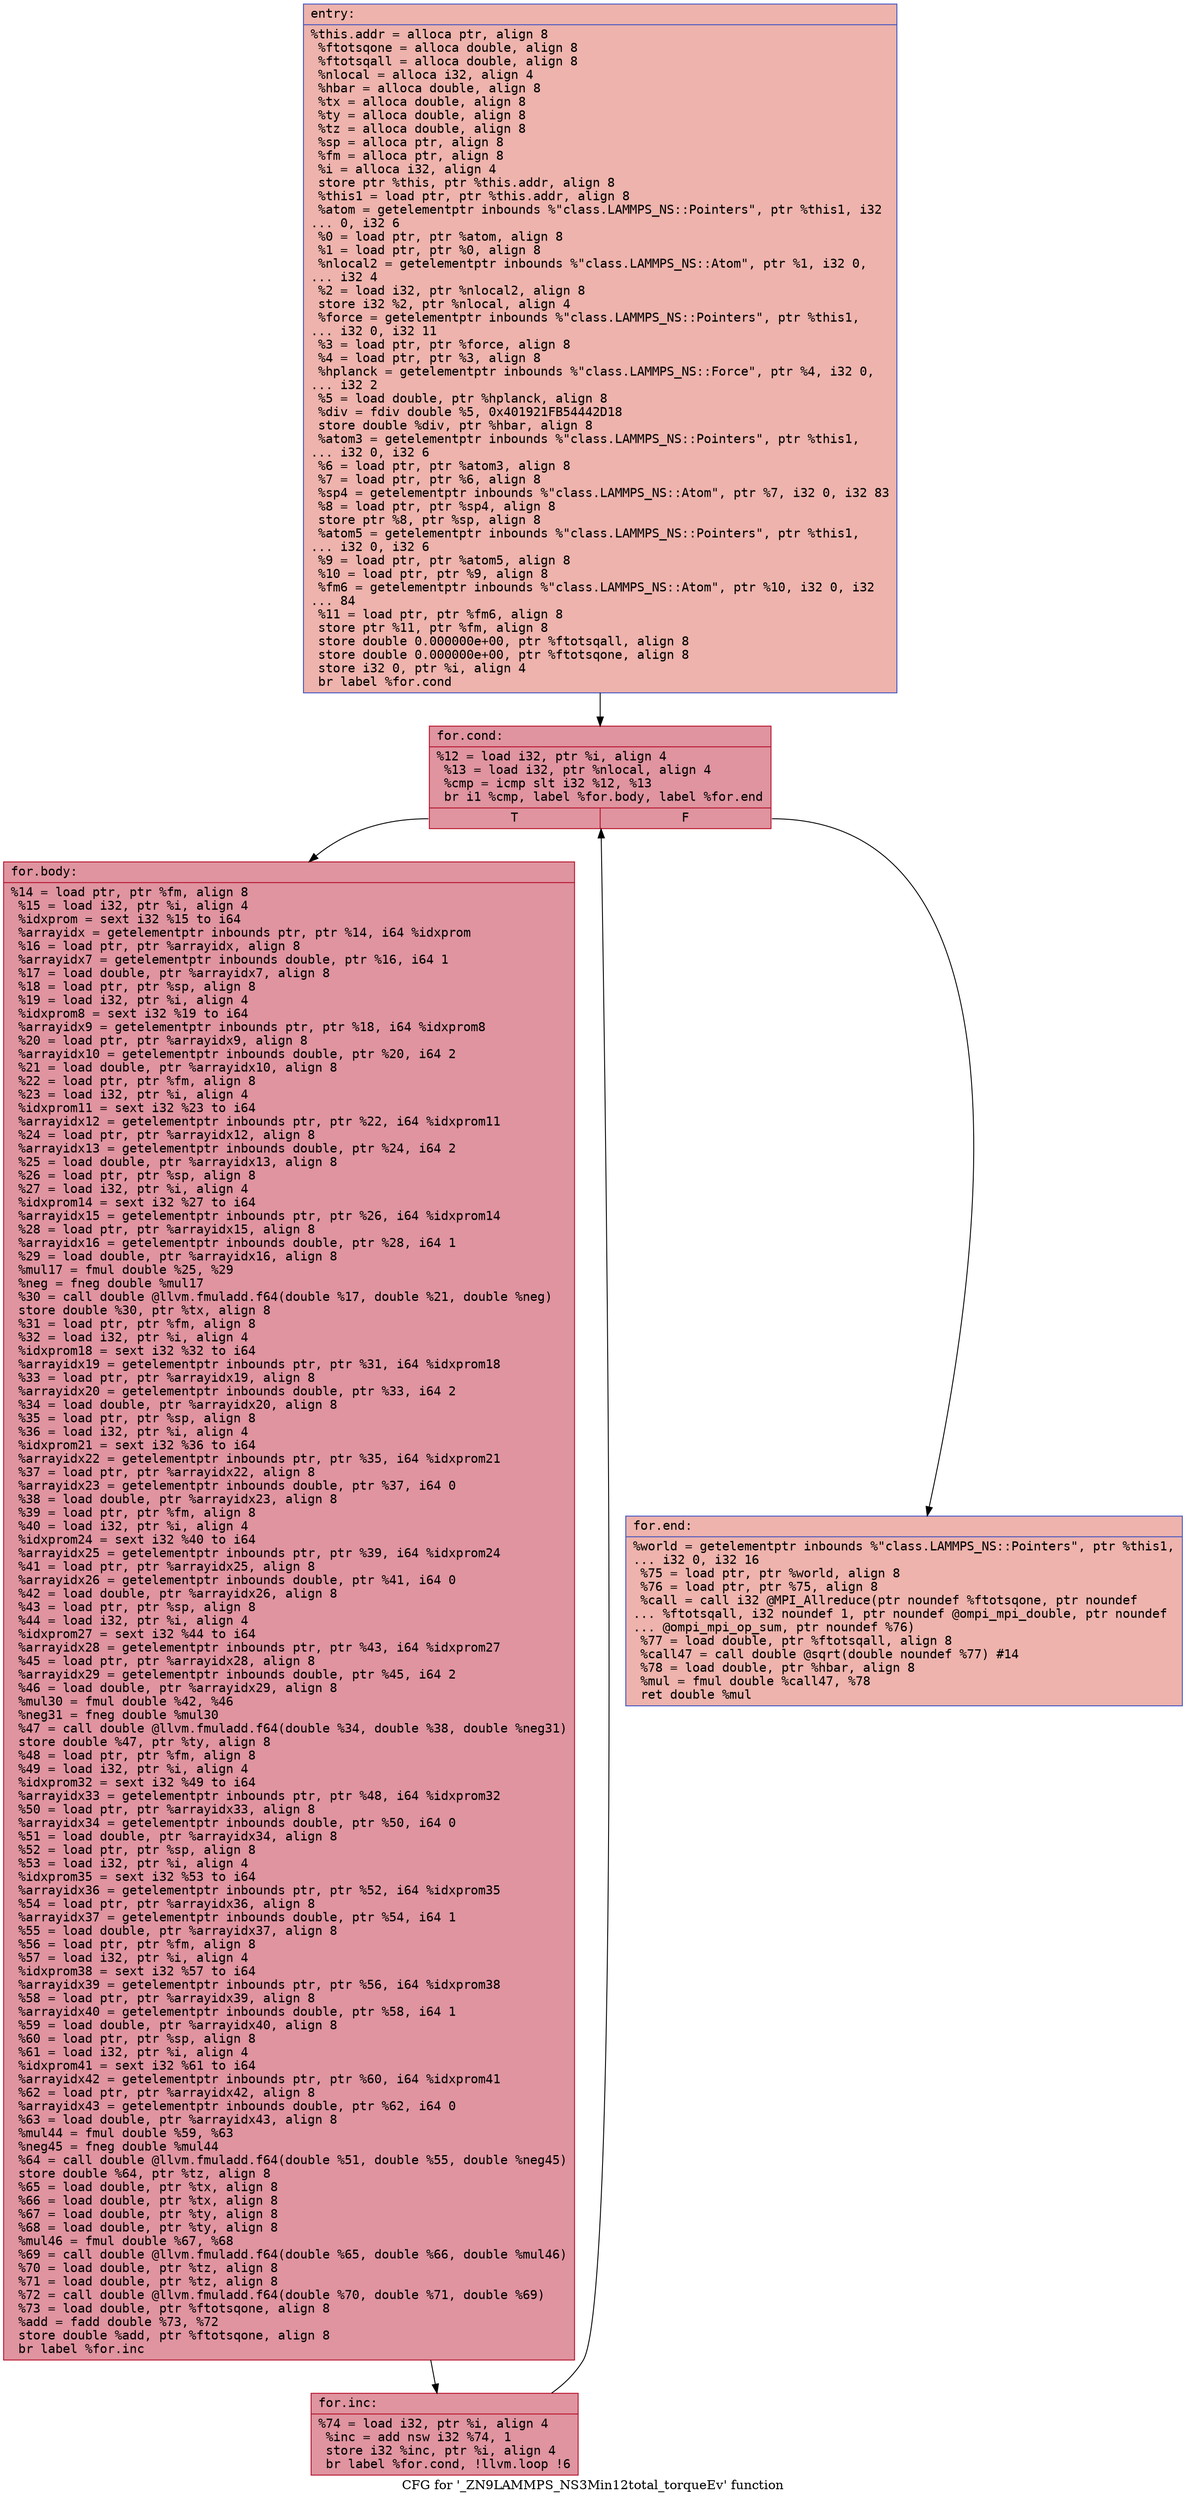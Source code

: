 digraph "CFG for '_ZN9LAMMPS_NS3Min12total_torqueEv' function" {
	label="CFG for '_ZN9LAMMPS_NS3Min12total_torqueEv' function";

	Node0x55814ac982b0 [shape=record,color="#3d50c3ff", style=filled, fillcolor="#d6524470" fontname="Courier",label="{entry:\l|  %this.addr = alloca ptr, align 8\l  %ftotsqone = alloca double, align 8\l  %ftotsqall = alloca double, align 8\l  %nlocal = alloca i32, align 4\l  %hbar = alloca double, align 8\l  %tx = alloca double, align 8\l  %ty = alloca double, align 8\l  %tz = alloca double, align 8\l  %sp = alloca ptr, align 8\l  %fm = alloca ptr, align 8\l  %i = alloca i32, align 4\l  store ptr %this, ptr %this.addr, align 8\l  %this1 = load ptr, ptr %this.addr, align 8\l  %atom = getelementptr inbounds %\"class.LAMMPS_NS::Pointers\", ptr %this1, i32\l... 0, i32 6\l  %0 = load ptr, ptr %atom, align 8\l  %1 = load ptr, ptr %0, align 8\l  %nlocal2 = getelementptr inbounds %\"class.LAMMPS_NS::Atom\", ptr %1, i32 0,\l... i32 4\l  %2 = load i32, ptr %nlocal2, align 8\l  store i32 %2, ptr %nlocal, align 4\l  %force = getelementptr inbounds %\"class.LAMMPS_NS::Pointers\", ptr %this1,\l... i32 0, i32 11\l  %3 = load ptr, ptr %force, align 8\l  %4 = load ptr, ptr %3, align 8\l  %hplanck = getelementptr inbounds %\"class.LAMMPS_NS::Force\", ptr %4, i32 0,\l... i32 2\l  %5 = load double, ptr %hplanck, align 8\l  %div = fdiv double %5, 0x401921FB54442D18\l  store double %div, ptr %hbar, align 8\l  %atom3 = getelementptr inbounds %\"class.LAMMPS_NS::Pointers\", ptr %this1,\l... i32 0, i32 6\l  %6 = load ptr, ptr %atom3, align 8\l  %7 = load ptr, ptr %6, align 8\l  %sp4 = getelementptr inbounds %\"class.LAMMPS_NS::Atom\", ptr %7, i32 0, i32 83\l  %8 = load ptr, ptr %sp4, align 8\l  store ptr %8, ptr %sp, align 8\l  %atom5 = getelementptr inbounds %\"class.LAMMPS_NS::Pointers\", ptr %this1,\l... i32 0, i32 6\l  %9 = load ptr, ptr %atom5, align 8\l  %10 = load ptr, ptr %9, align 8\l  %fm6 = getelementptr inbounds %\"class.LAMMPS_NS::Atom\", ptr %10, i32 0, i32\l... 84\l  %11 = load ptr, ptr %fm6, align 8\l  store ptr %11, ptr %fm, align 8\l  store double 0.000000e+00, ptr %ftotsqall, align 8\l  store double 0.000000e+00, ptr %ftotsqone, align 8\l  store i32 0, ptr %i, align 4\l  br label %for.cond\l}"];
	Node0x55814ac982b0 -> Node0x55814ac98740[tooltip="entry -> for.cond\nProbability 100.00%" ];
	Node0x55814ac98740 [shape=record,color="#b70d28ff", style=filled, fillcolor="#b70d2870" fontname="Courier",label="{for.cond:\l|  %12 = load i32, ptr %i, align 4\l  %13 = load i32, ptr %nlocal, align 4\l  %cmp = icmp slt i32 %12, %13\l  br i1 %cmp, label %for.body, label %for.end\l|{<s0>T|<s1>F}}"];
	Node0x55814ac98740:s0 -> Node0x55814ac9d1c0[tooltip="for.cond -> for.body\nProbability 96.88%" ];
	Node0x55814ac98740:s1 -> Node0x55814ac9d240[tooltip="for.cond -> for.end\nProbability 3.12%" ];
	Node0x55814ac9d1c0 [shape=record,color="#b70d28ff", style=filled, fillcolor="#b70d2870" fontname="Courier",label="{for.body:\l|  %14 = load ptr, ptr %fm, align 8\l  %15 = load i32, ptr %i, align 4\l  %idxprom = sext i32 %15 to i64\l  %arrayidx = getelementptr inbounds ptr, ptr %14, i64 %idxprom\l  %16 = load ptr, ptr %arrayidx, align 8\l  %arrayidx7 = getelementptr inbounds double, ptr %16, i64 1\l  %17 = load double, ptr %arrayidx7, align 8\l  %18 = load ptr, ptr %sp, align 8\l  %19 = load i32, ptr %i, align 4\l  %idxprom8 = sext i32 %19 to i64\l  %arrayidx9 = getelementptr inbounds ptr, ptr %18, i64 %idxprom8\l  %20 = load ptr, ptr %arrayidx9, align 8\l  %arrayidx10 = getelementptr inbounds double, ptr %20, i64 2\l  %21 = load double, ptr %arrayidx10, align 8\l  %22 = load ptr, ptr %fm, align 8\l  %23 = load i32, ptr %i, align 4\l  %idxprom11 = sext i32 %23 to i64\l  %arrayidx12 = getelementptr inbounds ptr, ptr %22, i64 %idxprom11\l  %24 = load ptr, ptr %arrayidx12, align 8\l  %arrayidx13 = getelementptr inbounds double, ptr %24, i64 2\l  %25 = load double, ptr %arrayidx13, align 8\l  %26 = load ptr, ptr %sp, align 8\l  %27 = load i32, ptr %i, align 4\l  %idxprom14 = sext i32 %27 to i64\l  %arrayidx15 = getelementptr inbounds ptr, ptr %26, i64 %idxprom14\l  %28 = load ptr, ptr %arrayidx15, align 8\l  %arrayidx16 = getelementptr inbounds double, ptr %28, i64 1\l  %29 = load double, ptr %arrayidx16, align 8\l  %mul17 = fmul double %25, %29\l  %neg = fneg double %mul17\l  %30 = call double @llvm.fmuladd.f64(double %17, double %21, double %neg)\l  store double %30, ptr %tx, align 8\l  %31 = load ptr, ptr %fm, align 8\l  %32 = load i32, ptr %i, align 4\l  %idxprom18 = sext i32 %32 to i64\l  %arrayidx19 = getelementptr inbounds ptr, ptr %31, i64 %idxprom18\l  %33 = load ptr, ptr %arrayidx19, align 8\l  %arrayidx20 = getelementptr inbounds double, ptr %33, i64 2\l  %34 = load double, ptr %arrayidx20, align 8\l  %35 = load ptr, ptr %sp, align 8\l  %36 = load i32, ptr %i, align 4\l  %idxprom21 = sext i32 %36 to i64\l  %arrayidx22 = getelementptr inbounds ptr, ptr %35, i64 %idxprom21\l  %37 = load ptr, ptr %arrayidx22, align 8\l  %arrayidx23 = getelementptr inbounds double, ptr %37, i64 0\l  %38 = load double, ptr %arrayidx23, align 8\l  %39 = load ptr, ptr %fm, align 8\l  %40 = load i32, ptr %i, align 4\l  %idxprom24 = sext i32 %40 to i64\l  %arrayidx25 = getelementptr inbounds ptr, ptr %39, i64 %idxprom24\l  %41 = load ptr, ptr %arrayidx25, align 8\l  %arrayidx26 = getelementptr inbounds double, ptr %41, i64 0\l  %42 = load double, ptr %arrayidx26, align 8\l  %43 = load ptr, ptr %sp, align 8\l  %44 = load i32, ptr %i, align 4\l  %idxprom27 = sext i32 %44 to i64\l  %arrayidx28 = getelementptr inbounds ptr, ptr %43, i64 %idxprom27\l  %45 = load ptr, ptr %arrayidx28, align 8\l  %arrayidx29 = getelementptr inbounds double, ptr %45, i64 2\l  %46 = load double, ptr %arrayidx29, align 8\l  %mul30 = fmul double %42, %46\l  %neg31 = fneg double %mul30\l  %47 = call double @llvm.fmuladd.f64(double %34, double %38, double %neg31)\l  store double %47, ptr %ty, align 8\l  %48 = load ptr, ptr %fm, align 8\l  %49 = load i32, ptr %i, align 4\l  %idxprom32 = sext i32 %49 to i64\l  %arrayidx33 = getelementptr inbounds ptr, ptr %48, i64 %idxprom32\l  %50 = load ptr, ptr %arrayidx33, align 8\l  %arrayidx34 = getelementptr inbounds double, ptr %50, i64 0\l  %51 = load double, ptr %arrayidx34, align 8\l  %52 = load ptr, ptr %sp, align 8\l  %53 = load i32, ptr %i, align 4\l  %idxprom35 = sext i32 %53 to i64\l  %arrayidx36 = getelementptr inbounds ptr, ptr %52, i64 %idxprom35\l  %54 = load ptr, ptr %arrayidx36, align 8\l  %arrayidx37 = getelementptr inbounds double, ptr %54, i64 1\l  %55 = load double, ptr %arrayidx37, align 8\l  %56 = load ptr, ptr %fm, align 8\l  %57 = load i32, ptr %i, align 4\l  %idxprom38 = sext i32 %57 to i64\l  %arrayidx39 = getelementptr inbounds ptr, ptr %56, i64 %idxprom38\l  %58 = load ptr, ptr %arrayidx39, align 8\l  %arrayidx40 = getelementptr inbounds double, ptr %58, i64 1\l  %59 = load double, ptr %arrayidx40, align 8\l  %60 = load ptr, ptr %sp, align 8\l  %61 = load i32, ptr %i, align 4\l  %idxprom41 = sext i32 %61 to i64\l  %arrayidx42 = getelementptr inbounds ptr, ptr %60, i64 %idxprom41\l  %62 = load ptr, ptr %arrayidx42, align 8\l  %arrayidx43 = getelementptr inbounds double, ptr %62, i64 0\l  %63 = load double, ptr %arrayidx43, align 8\l  %mul44 = fmul double %59, %63\l  %neg45 = fneg double %mul44\l  %64 = call double @llvm.fmuladd.f64(double %51, double %55, double %neg45)\l  store double %64, ptr %tz, align 8\l  %65 = load double, ptr %tx, align 8\l  %66 = load double, ptr %tx, align 8\l  %67 = load double, ptr %ty, align 8\l  %68 = load double, ptr %ty, align 8\l  %mul46 = fmul double %67, %68\l  %69 = call double @llvm.fmuladd.f64(double %65, double %66, double %mul46)\l  %70 = load double, ptr %tz, align 8\l  %71 = load double, ptr %tz, align 8\l  %72 = call double @llvm.fmuladd.f64(double %70, double %71, double %69)\l  %73 = load double, ptr %ftotsqone, align 8\l  %add = fadd double %73, %72\l  store double %add, ptr %ftotsqone, align 8\l  br label %for.inc\l}"];
	Node0x55814ac9d1c0 -> Node0x55814ad33a60[tooltip="for.body -> for.inc\nProbability 100.00%" ];
	Node0x55814ad33a60 [shape=record,color="#b70d28ff", style=filled, fillcolor="#b70d2870" fontname="Courier",label="{for.inc:\l|  %74 = load i32, ptr %i, align 4\l  %inc = add nsw i32 %74, 1\l  store i32 %inc, ptr %i, align 4\l  br label %for.cond, !llvm.loop !6\l}"];
	Node0x55814ad33a60 -> Node0x55814ac98740[tooltip="for.inc -> for.cond\nProbability 100.00%" ];
	Node0x55814ac9d240 [shape=record,color="#3d50c3ff", style=filled, fillcolor="#d6524470" fontname="Courier",label="{for.end:\l|  %world = getelementptr inbounds %\"class.LAMMPS_NS::Pointers\", ptr %this1,\l... i32 0, i32 16\l  %75 = load ptr, ptr %world, align 8\l  %76 = load ptr, ptr %75, align 8\l  %call = call i32 @MPI_Allreduce(ptr noundef %ftotsqone, ptr noundef\l... %ftotsqall, i32 noundef 1, ptr noundef @ompi_mpi_double, ptr noundef\l... @ompi_mpi_op_sum, ptr noundef %76)\l  %77 = load double, ptr %ftotsqall, align 8\l  %call47 = call double @sqrt(double noundef %77) #14\l  %78 = load double, ptr %hbar, align 8\l  %mul = fmul double %call47, %78\l  ret double %mul\l}"];
}
